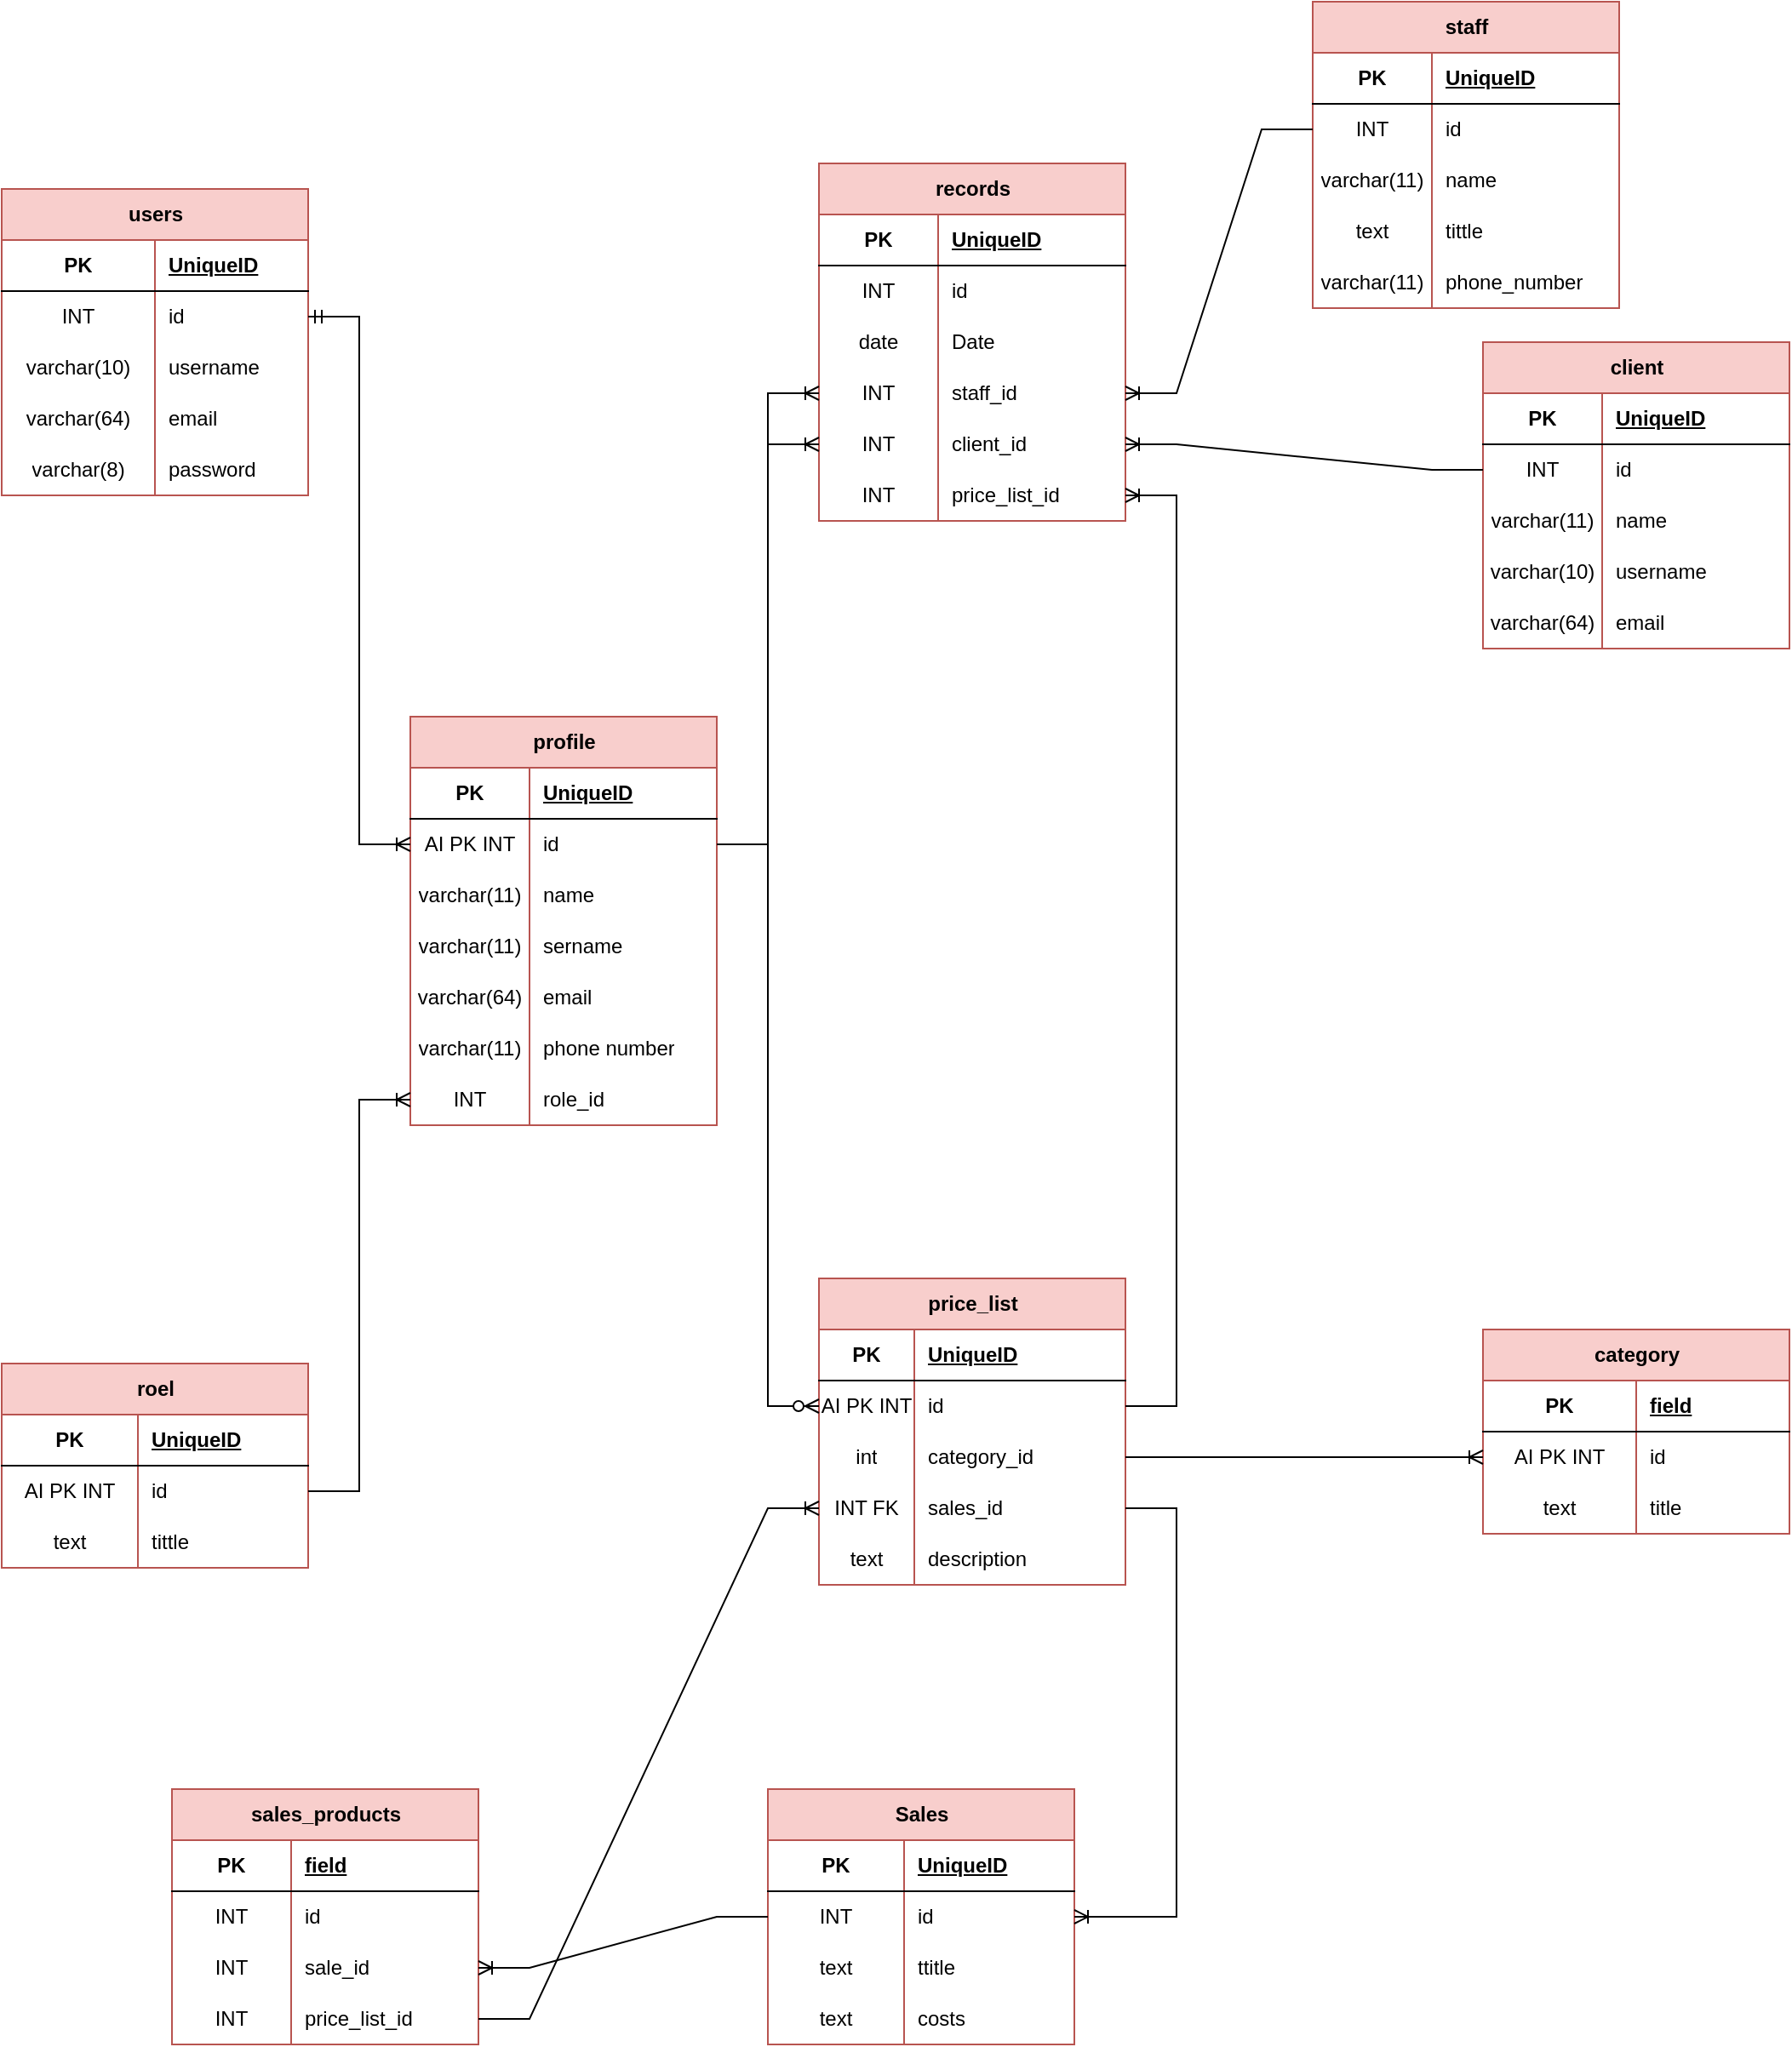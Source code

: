 <mxfile version="22.1.5" type="github">
  <diagram name="Страница — 1" id="d9utsHU4P-2P2hdng7CP">
    <mxGraphModel dx="9940" dy="8020" grid="1" gridSize="10" guides="1" tooltips="1" connect="1" arrows="1" fold="1" page="1" pageScale="1" pageWidth="1200" pageHeight="1920" math="0" shadow="0">
      <root>
        <mxCell id="0" />
        <mxCell id="1" parent="0" />
        <mxCell id="CC4RO0zHBTuzr0ap2_Es-47" value="profile" style="shape=table;startSize=30;container=1;collapsible=1;childLayout=tableLayout;fixedRows=1;rowLines=0;fontStyle=1;align=center;resizeLast=1;html=1;fillColor=#f8cecc;strokeColor=#b85450;" parent="1" vertex="1">
          <mxGeometry x="1520" y="-770" width="180" height="240" as="geometry" />
        </mxCell>
        <mxCell id="CC4RO0zHBTuzr0ap2_Es-48" value="" style="shape=tableRow;horizontal=0;startSize=0;swimlaneHead=0;swimlaneBody=0;fillColor=none;collapsible=0;dropTarget=0;points=[[0,0.5],[1,0.5]];portConstraint=eastwest;top=0;left=0;right=0;bottom=1;" parent="CC4RO0zHBTuzr0ap2_Es-47" vertex="1">
          <mxGeometry y="30" width="180" height="30" as="geometry" />
        </mxCell>
        <mxCell id="CC4RO0zHBTuzr0ap2_Es-49" value="PK" style="shape=partialRectangle;connectable=0;fillColor=none;top=0;left=0;bottom=0;right=0;fontStyle=1;overflow=hidden;whiteSpace=wrap;html=1;" parent="CC4RO0zHBTuzr0ap2_Es-48" vertex="1">
          <mxGeometry width="70" height="30" as="geometry">
            <mxRectangle width="70" height="30" as="alternateBounds" />
          </mxGeometry>
        </mxCell>
        <mxCell id="CC4RO0zHBTuzr0ap2_Es-50" value="UniqueID" style="shape=partialRectangle;connectable=0;fillColor=none;top=0;left=0;bottom=0;right=0;align=left;spacingLeft=6;fontStyle=5;overflow=hidden;whiteSpace=wrap;html=1;" parent="CC4RO0zHBTuzr0ap2_Es-48" vertex="1">
          <mxGeometry x="70" width="110" height="30" as="geometry">
            <mxRectangle width="110" height="30" as="alternateBounds" />
          </mxGeometry>
        </mxCell>
        <mxCell id="CC4RO0zHBTuzr0ap2_Es-51" value="" style="shape=tableRow;horizontal=0;startSize=0;swimlaneHead=0;swimlaneBody=0;fillColor=none;collapsible=0;dropTarget=0;points=[[0,0.5],[1,0.5]];portConstraint=eastwest;top=0;left=0;right=0;bottom=0;" parent="CC4RO0zHBTuzr0ap2_Es-47" vertex="1">
          <mxGeometry y="60" width="180" height="30" as="geometry" />
        </mxCell>
        <mxCell id="CC4RO0zHBTuzr0ap2_Es-52" value="AI PK INT" style="shape=partialRectangle;connectable=0;fillColor=none;top=0;left=0;bottom=0;right=0;editable=1;overflow=hidden;whiteSpace=wrap;html=1;" parent="CC4RO0zHBTuzr0ap2_Es-51" vertex="1">
          <mxGeometry width="70" height="30" as="geometry">
            <mxRectangle width="70" height="30" as="alternateBounds" />
          </mxGeometry>
        </mxCell>
        <mxCell id="CC4RO0zHBTuzr0ap2_Es-53" value="id" style="shape=partialRectangle;connectable=0;fillColor=none;top=0;left=0;bottom=0;right=0;align=left;spacingLeft=6;overflow=hidden;whiteSpace=wrap;html=1;" parent="CC4RO0zHBTuzr0ap2_Es-51" vertex="1">
          <mxGeometry x="70" width="110" height="30" as="geometry">
            <mxRectangle width="110" height="30" as="alternateBounds" />
          </mxGeometry>
        </mxCell>
        <mxCell id="CC4RO0zHBTuzr0ap2_Es-54" value="" style="shape=tableRow;horizontal=0;startSize=0;swimlaneHead=0;swimlaneBody=0;fillColor=none;collapsible=0;dropTarget=0;points=[[0,0.5],[1,0.5]];portConstraint=eastwest;top=0;left=0;right=0;bottom=0;" parent="CC4RO0zHBTuzr0ap2_Es-47" vertex="1">
          <mxGeometry y="90" width="180" height="30" as="geometry" />
        </mxCell>
        <mxCell id="CC4RO0zHBTuzr0ap2_Es-55" value="varchar(11)" style="shape=partialRectangle;connectable=0;fillColor=none;top=0;left=0;bottom=0;right=0;editable=1;overflow=hidden;whiteSpace=wrap;html=1;" parent="CC4RO0zHBTuzr0ap2_Es-54" vertex="1">
          <mxGeometry width="70" height="30" as="geometry">
            <mxRectangle width="70" height="30" as="alternateBounds" />
          </mxGeometry>
        </mxCell>
        <mxCell id="CC4RO0zHBTuzr0ap2_Es-56" value="name" style="shape=partialRectangle;connectable=0;fillColor=none;top=0;left=0;bottom=0;right=0;align=left;spacingLeft=6;overflow=hidden;whiteSpace=wrap;html=1;" parent="CC4RO0zHBTuzr0ap2_Es-54" vertex="1">
          <mxGeometry x="70" width="110" height="30" as="geometry">
            <mxRectangle width="110" height="30" as="alternateBounds" />
          </mxGeometry>
        </mxCell>
        <mxCell id="CC4RO0zHBTuzr0ap2_Es-57" value="" style="shape=tableRow;horizontal=0;startSize=0;swimlaneHead=0;swimlaneBody=0;fillColor=none;collapsible=0;dropTarget=0;points=[[0,0.5],[1,0.5]];portConstraint=eastwest;top=0;left=0;right=0;bottom=0;" parent="CC4RO0zHBTuzr0ap2_Es-47" vertex="1">
          <mxGeometry y="120" width="180" height="30" as="geometry" />
        </mxCell>
        <mxCell id="CC4RO0zHBTuzr0ap2_Es-58" value="varchar(11)" style="shape=partialRectangle;connectable=0;fillColor=none;top=0;left=0;bottom=0;right=0;editable=1;overflow=hidden;whiteSpace=wrap;html=1;" parent="CC4RO0zHBTuzr0ap2_Es-57" vertex="1">
          <mxGeometry width="70" height="30" as="geometry">
            <mxRectangle width="70" height="30" as="alternateBounds" />
          </mxGeometry>
        </mxCell>
        <mxCell id="CC4RO0zHBTuzr0ap2_Es-59" value="sername" style="shape=partialRectangle;connectable=0;fillColor=none;top=0;left=0;bottom=0;right=0;align=left;spacingLeft=6;overflow=hidden;whiteSpace=wrap;html=1;" parent="CC4RO0zHBTuzr0ap2_Es-57" vertex="1">
          <mxGeometry x="70" width="110" height="30" as="geometry">
            <mxRectangle width="110" height="30" as="alternateBounds" />
          </mxGeometry>
        </mxCell>
        <mxCell id="CC4RO0zHBTuzr0ap2_Es-60" style="shape=tableRow;horizontal=0;startSize=0;swimlaneHead=0;swimlaneBody=0;fillColor=none;collapsible=0;dropTarget=0;points=[[0,0.5],[1,0.5]];portConstraint=eastwest;top=0;left=0;right=0;bottom=0;" parent="CC4RO0zHBTuzr0ap2_Es-47" vertex="1">
          <mxGeometry y="150" width="180" height="30" as="geometry" />
        </mxCell>
        <mxCell id="CC4RO0zHBTuzr0ap2_Es-61" value="varchar(64)" style="shape=partialRectangle;connectable=0;fillColor=none;top=0;left=0;bottom=0;right=0;editable=1;overflow=hidden;whiteSpace=wrap;html=1;" parent="CC4RO0zHBTuzr0ap2_Es-60" vertex="1">
          <mxGeometry width="70" height="30" as="geometry">
            <mxRectangle width="70" height="30" as="alternateBounds" />
          </mxGeometry>
        </mxCell>
        <mxCell id="CC4RO0zHBTuzr0ap2_Es-62" value="email" style="shape=partialRectangle;connectable=0;fillColor=none;top=0;left=0;bottom=0;right=0;align=left;spacingLeft=6;overflow=hidden;whiteSpace=wrap;html=1;" parent="CC4RO0zHBTuzr0ap2_Es-60" vertex="1">
          <mxGeometry x="70" width="110" height="30" as="geometry">
            <mxRectangle width="110" height="30" as="alternateBounds" />
          </mxGeometry>
        </mxCell>
        <mxCell id="CC4RO0zHBTuzr0ap2_Es-63" style="shape=tableRow;horizontal=0;startSize=0;swimlaneHead=0;swimlaneBody=0;fillColor=none;collapsible=0;dropTarget=0;points=[[0,0.5],[1,0.5]];portConstraint=eastwest;top=0;left=0;right=0;bottom=0;" parent="CC4RO0zHBTuzr0ap2_Es-47" vertex="1">
          <mxGeometry y="180" width="180" height="30" as="geometry" />
        </mxCell>
        <mxCell id="CC4RO0zHBTuzr0ap2_Es-64" value="varchar(11)" style="shape=partialRectangle;connectable=0;fillColor=none;top=0;left=0;bottom=0;right=0;editable=1;overflow=hidden;whiteSpace=wrap;html=1;" parent="CC4RO0zHBTuzr0ap2_Es-63" vertex="1">
          <mxGeometry width="70" height="30" as="geometry">
            <mxRectangle width="70" height="30" as="alternateBounds" />
          </mxGeometry>
        </mxCell>
        <mxCell id="CC4RO0zHBTuzr0ap2_Es-65" value="phone number" style="shape=partialRectangle;connectable=0;fillColor=none;top=0;left=0;bottom=0;right=0;align=left;spacingLeft=6;overflow=hidden;whiteSpace=wrap;html=1;" parent="CC4RO0zHBTuzr0ap2_Es-63" vertex="1">
          <mxGeometry x="70" width="110" height="30" as="geometry">
            <mxRectangle width="110" height="30" as="alternateBounds" />
          </mxGeometry>
        </mxCell>
        <mxCell id="CC4RO0zHBTuzr0ap2_Es-66" style="shape=tableRow;horizontal=0;startSize=0;swimlaneHead=0;swimlaneBody=0;fillColor=none;collapsible=0;dropTarget=0;points=[[0,0.5],[1,0.5]];portConstraint=eastwest;top=0;left=0;right=0;bottom=0;" parent="CC4RO0zHBTuzr0ap2_Es-47" vertex="1">
          <mxGeometry y="210" width="180" height="30" as="geometry" />
        </mxCell>
        <mxCell id="CC4RO0zHBTuzr0ap2_Es-67" value="INT" style="shape=partialRectangle;connectable=0;fillColor=none;top=0;left=0;bottom=0;right=0;editable=1;overflow=hidden;whiteSpace=wrap;html=1;" parent="CC4RO0zHBTuzr0ap2_Es-66" vertex="1">
          <mxGeometry width="70" height="30" as="geometry">
            <mxRectangle width="70" height="30" as="alternateBounds" />
          </mxGeometry>
        </mxCell>
        <mxCell id="CC4RO0zHBTuzr0ap2_Es-68" value="role_id" style="shape=partialRectangle;connectable=0;fillColor=none;top=0;left=0;bottom=0;right=0;align=left;spacingLeft=6;overflow=hidden;whiteSpace=wrap;html=1;" parent="CC4RO0zHBTuzr0ap2_Es-66" vertex="1">
          <mxGeometry x="70" width="110" height="30" as="geometry">
            <mxRectangle width="110" height="30" as="alternateBounds" />
          </mxGeometry>
        </mxCell>
        <mxCell id="CC4RO0zHBTuzr0ap2_Es-69" value="roel" style="shape=table;startSize=30;container=1;collapsible=1;childLayout=tableLayout;fixedRows=1;rowLines=0;fontStyle=1;align=center;resizeLast=1;html=1;fillColor=#f8cecc;strokeColor=#b85450;" parent="1" vertex="1">
          <mxGeometry x="1280" y="-390" width="180" height="120" as="geometry" />
        </mxCell>
        <mxCell id="CC4RO0zHBTuzr0ap2_Es-70" value="" style="shape=tableRow;horizontal=0;startSize=0;swimlaneHead=0;swimlaneBody=0;fillColor=none;collapsible=0;dropTarget=0;points=[[0,0.5],[1,0.5]];portConstraint=eastwest;top=0;left=0;right=0;bottom=1;" parent="CC4RO0zHBTuzr0ap2_Es-69" vertex="1">
          <mxGeometry y="30" width="180" height="30" as="geometry" />
        </mxCell>
        <mxCell id="CC4RO0zHBTuzr0ap2_Es-71" value="PK" style="shape=partialRectangle;connectable=0;fillColor=none;top=0;left=0;bottom=0;right=0;fontStyle=1;overflow=hidden;whiteSpace=wrap;html=1;" parent="CC4RO0zHBTuzr0ap2_Es-70" vertex="1">
          <mxGeometry width="80" height="30" as="geometry">
            <mxRectangle width="80" height="30" as="alternateBounds" />
          </mxGeometry>
        </mxCell>
        <mxCell id="CC4RO0zHBTuzr0ap2_Es-72" value="UniqueID" style="shape=partialRectangle;connectable=0;fillColor=none;top=0;left=0;bottom=0;right=0;align=left;spacingLeft=6;fontStyle=5;overflow=hidden;whiteSpace=wrap;html=1;" parent="CC4RO0zHBTuzr0ap2_Es-70" vertex="1">
          <mxGeometry x="80" width="100" height="30" as="geometry">
            <mxRectangle width="100" height="30" as="alternateBounds" />
          </mxGeometry>
        </mxCell>
        <mxCell id="CC4RO0zHBTuzr0ap2_Es-73" value="" style="shape=tableRow;horizontal=0;startSize=0;swimlaneHead=0;swimlaneBody=0;fillColor=none;collapsible=0;dropTarget=0;points=[[0,0.5],[1,0.5]];portConstraint=eastwest;top=0;left=0;right=0;bottom=0;" parent="CC4RO0zHBTuzr0ap2_Es-69" vertex="1">
          <mxGeometry y="60" width="180" height="30" as="geometry" />
        </mxCell>
        <mxCell id="CC4RO0zHBTuzr0ap2_Es-74" value="AI PK INT" style="shape=partialRectangle;connectable=0;fillColor=none;top=0;left=0;bottom=0;right=0;editable=1;overflow=hidden;whiteSpace=wrap;html=1;" parent="CC4RO0zHBTuzr0ap2_Es-73" vertex="1">
          <mxGeometry width="80" height="30" as="geometry">
            <mxRectangle width="80" height="30" as="alternateBounds" />
          </mxGeometry>
        </mxCell>
        <mxCell id="CC4RO0zHBTuzr0ap2_Es-75" value="id" style="shape=partialRectangle;connectable=0;fillColor=none;top=0;left=0;bottom=0;right=0;align=left;spacingLeft=6;overflow=hidden;whiteSpace=wrap;html=1;" parent="CC4RO0zHBTuzr0ap2_Es-73" vertex="1">
          <mxGeometry x="80" width="100" height="30" as="geometry">
            <mxRectangle width="100" height="30" as="alternateBounds" />
          </mxGeometry>
        </mxCell>
        <mxCell id="CC4RO0zHBTuzr0ap2_Es-76" value="" style="shape=tableRow;horizontal=0;startSize=0;swimlaneHead=0;swimlaneBody=0;fillColor=none;collapsible=0;dropTarget=0;points=[[0,0.5],[1,0.5]];portConstraint=eastwest;top=0;left=0;right=0;bottom=0;" parent="CC4RO0zHBTuzr0ap2_Es-69" vertex="1">
          <mxGeometry y="90" width="180" height="30" as="geometry" />
        </mxCell>
        <mxCell id="CC4RO0zHBTuzr0ap2_Es-77" value="text" style="shape=partialRectangle;connectable=0;fillColor=none;top=0;left=0;bottom=0;right=0;editable=1;overflow=hidden;whiteSpace=wrap;html=1;" parent="CC4RO0zHBTuzr0ap2_Es-76" vertex="1">
          <mxGeometry width="80" height="30" as="geometry">
            <mxRectangle width="80" height="30" as="alternateBounds" />
          </mxGeometry>
        </mxCell>
        <mxCell id="CC4RO0zHBTuzr0ap2_Es-78" value="tittle" style="shape=partialRectangle;connectable=0;fillColor=none;top=0;left=0;bottom=0;right=0;align=left;spacingLeft=6;overflow=hidden;whiteSpace=wrap;html=1;" parent="CC4RO0zHBTuzr0ap2_Es-76" vertex="1">
          <mxGeometry x="80" width="100" height="30" as="geometry">
            <mxRectangle width="100" height="30" as="alternateBounds" />
          </mxGeometry>
        </mxCell>
        <mxCell id="CC4RO0zHBTuzr0ap2_Es-79" value="" style="edgeStyle=entityRelationEdgeStyle;fontSize=12;html=1;endArrow=ERoneToMany;rounded=0;exitX=1;exitY=0.5;exitDx=0;exitDy=0;entryX=0;entryY=0.5;entryDx=0;entryDy=0;" parent="1" source="CC4RO0zHBTuzr0ap2_Es-73" target="CC4RO0zHBTuzr0ap2_Es-66" edge="1">
          <mxGeometry width="100" height="100" relative="1" as="geometry">
            <mxPoint x="1210" y="-570" as="sourcePoint" />
            <mxPoint x="1310" y="-670" as="targetPoint" />
          </mxGeometry>
        </mxCell>
        <mxCell id="CC4RO0zHBTuzr0ap2_Es-80" value="users" style="shape=table;startSize=30;container=1;collapsible=1;childLayout=tableLayout;fixedRows=1;rowLines=0;fontStyle=1;align=center;resizeLast=1;html=1;fillColor=#f8cecc;strokeColor=#b85450;" parent="1" vertex="1">
          <mxGeometry x="1280" y="-1080" width="180" height="180" as="geometry" />
        </mxCell>
        <mxCell id="CC4RO0zHBTuzr0ap2_Es-81" value="" style="shape=tableRow;horizontal=0;startSize=0;swimlaneHead=0;swimlaneBody=0;fillColor=none;collapsible=0;dropTarget=0;points=[[0,0.5],[1,0.5]];portConstraint=eastwest;top=0;left=0;right=0;bottom=1;" parent="CC4RO0zHBTuzr0ap2_Es-80" vertex="1">
          <mxGeometry y="30" width="180" height="30" as="geometry" />
        </mxCell>
        <mxCell id="CC4RO0zHBTuzr0ap2_Es-82" value="PK" style="shape=partialRectangle;connectable=0;fillColor=none;top=0;left=0;bottom=0;right=0;fontStyle=1;overflow=hidden;whiteSpace=wrap;html=1;" parent="CC4RO0zHBTuzr0ap2_Es-81" vertex="1">
          <mxGeometry width="90" height="30" as="geometry">
            <mxRectangle width="90" height="30" as="alternateBounds" />
          </mxGeometry>
        </mxCell>
        <mxCell id="CC4RO0zHBTuzr0ap2_Es-83" value="UniqueID" style="shape=partialRectangle;connectable=0;fillColor=none;top=0;left=0;bottom=0;right=0;align=left;spacingLeft=6;fontStyle=5;overflow=hidden;whiteSpace=wrap;html=1;" parent="CC4RO0zHBTuzr0ap2_Es-81" vertex="1">
          <mxGeometry x="90" width="90" height="30" as="geometry">
            <mxRectangle width="90" height="30" as="alternateBounds" />
          </mxGeometry>
        </mxCell>
        <mxCell id="CC4RO0zHBTuzr0ap2_Es-84" style="shape=tableRow;horizontal=0;startSize=0;swimlaneHead=0;swimlaneBody=0;fillColor=none;collapsible=0;dropTarget=0;points=[[0,0.5],[1,0.5]];portConstraint=eastwest;top=0;left=0;right=0;bottom=0;" parent="CC4RO0zHBTuzr0ap2_Es-80" vertex="1">
          <mxGeometry y="60" width="180" height="30" as="geometry" />
        </mxCell>
        <mxCell id="CC4RO0zHBTuzr0ap2_Es-85" value="INT" style="shape=partialRectangle;connectable=0;fillColor=none;top=0;left=0;bottom=0;right=0;editable=1;overflow=hidden;whiteSpace=wrap;html=1;" parent="CC4RO0zHBTuzr0ap2_Es-84" vertex="1">
          <mxGeometry width="90" height="30" as="geometry">
            <mxRectangle width="90" height="30" as="alternateBounds" />
          </mxGeometry>
        </mxCell>
        <mxCell id="CC4RO0zHBTuzr0ap2_Es-86" value="id" style="shape=partialRectangle;connectable=0;fillColor=none;top=0;left=0;bottom=0;right=0;align=left;spacingLeft=6;overflow=hidden;whiteSpace=wrap;html=1;" parent="CC4RO0zHBTuzr0ap2_Es-84" vertex="1">
          <mxGeometry x="90" width="90" height="30" as="geometry">
            <mxRectangle width="90" height="30" as="alternateBounds" />
          </mxGeometry>
        </mxCell>
        <mxCell id="CC4RO0zHBTuzr0ap2_Es-87" value="" style="shape=tableRow;horizontal=0;startSize=0;swimlaneHead=0;swimlaneBody=0;fillColor=none;collapsible=0;dropTarget=0;points=[[0,0.5],[1,0.5]];portConstraint=eastwest;top=0;left=0;right=0;bottom=0;" parent="CC4RO0zHBTuzr0ap2_Es-80" vertex="1">
          <mxGeometry y="90" width="180" height="30" as="geometry" />
        </mxCell>
        <mxCell id="CC4RO0zHBTuzr0ap2_Es-88" value="varchar(10)" style="shape=partialRectangle;connectable=0;fillColor=none;top=0;left=0;bottom=0;right=0;editable=1;overflow=hidden;whiteSpace=wrap;html=1;" parent="CC4RO0zHBTuzr0ap2_Es-87" vertex="1">
          <mxGeometry width="90" height="30" as="geometry">
            <mxRectangle width="90" height="30" as="alternateBounds" />
          </mxGeometry>
        </mxCell>
        <mxCell id="CC4RO0zHBTuzr0ap2_Es-89" value="username" style="shape=partialRectangle;connectable=0;fillColor=none;top=0;left=0;bottom=0;right=0;align=left;spacingLeft=6;overflow=hidden;whiteSpace=wrap;html=1;" parent="CC4RO0zHBTuzr0ap2_Es-87" vertex="1">
          <mxGeometry x="90" width="90" height="30" as="geometry">
            <mxRectangle width="90" height="30" as="alternateBounds" />
          </mxGeometry>
        </mxCell>
        <mxCell id="CC4RO0zHBTuzr0ap2_Es-90" value="" style="shape=tableRow;horizontal=0;startSize=0;swimlaneHead=0;swimlaneBody=0;fillColor=none;collapsible=0;dropTarget=0;points=[[0,0.5],[1,0.5]];portConstraint=eastwest;top=0;left=0;right=0;bottom=0;" parent="CC4RO0zHBTuzr0ap2_Es-80" vertex="1">
          <mxGeometry y="120" width="180" height="30" as="geometry" />
        </mxCell>
        <mxCell id="CC4RO0zHBTuzr0ap2_Es-91" value="varchar(64)" style="shape=partialRectangle;connectable=0;fillColor=none;top=0;left=0;bottom=0;right=0;editable=1;overflow=hidden;whiteSpace=wrap;html=1;" parent="CC4RO0zHBTuzr0ap2_Es-90" vertex="1">
          <mxGeometry width="90" height="30" as="geometry">
            <mxRectangle width="90" height="30" as="alternateBounds" />
          </mxGeometry>
        </mxCell>
        <mxCell id="CC4RO0zHBTuzr0ap2_Es-92" value="email" style="shape=partialRectangle;connectable=0;fillColor=none;top=0;left=0;bottom=0;right=0;align=left;spacingLeft=6;overflow=hidden;whiteSpace=wrap;html=1;" parent="CC4RO0zHBTuzr0ap2_Es-90" vertex="1">
          <mxGeometry x="90" width="90" height="30" as="geometry">
            <mxRectangle width="90" height="30" as="alternateBounds" />
          </mxGeometry>
        </mxCell>
        <mxCell id="CC4RO0zHBTuzr0ap2_Es-93" value="" style="shape=tableRow;horizontal=0;startSize=0;swimlaneHead=0;swimlaneBody=0;fillColor=none;collapsible=0;dropTarget=0;points=[[0,0.5],[1,0.5]];portConstraint=eastwest;top=0;left=0;right=0;bottom=0;" parent="CC4RO0zHBTuzr0ap2_Es-80" vertex="1">
          <mxGeometry y="150" width="180" height="30" as="geometry" />
        </mxCell>
        <mxCell id="CC4RO0zHBTuzr0ap2_Es-94" value="varchar(8)" style="shape=partialRectangle;connectable=0;fillColor=none;top=0;left=0;bottom=0;right=0;editable=1;overflow=hidden;whiteSpace=wrap;html=1;" parent="CC4RO0zHBTuzr0ap2_Es-93" vertex="1">
          <mxGeometry width="90" height="30" as="geometry">
            <mxRectangle width="90" height="30" as="alternateBounds" />
          </mxGeometry>
        </mxCell>
        <mxCell id="CC4RO0zHBTuzr0ap2_Es-95" value="password" style="shape=partialRectangle;connectable=0;fillColor=none;top=0;left=0;bottom=0;right=0;align=left;spacingLeft=6;overflow=hidden;whiteSpace=wrap;html=1;" parent="CC4RO0zHBTuzr0ap2_Es-93" vertex="1">
          <mxGeometry x="90" width="90" height="30" as="geometry">
            <mxRectangle width="90" height="30" as="alternateBounds" />
          </mxGeometry>
        </mxCell>
        <mxCell id="CC4RO0zHBTuzr0ap2_Es-96" value="" style="edgeStyle=entityRelationEdgeStyle;fontSize=12;html=1;endArrow=ERoneToMany;startArrow=ERmandOne;rounded=0;entryX=0;entryY=0.5;entryDx=0;entryDy=0;exitX=1;exitY=0.5;exitDx=0;exitDy=0;" parent="1" source="CC4RO0zHBTuzr0ap2_Es-84" target="CC4RO0zHBTuzr0ap2_Es-51" edge="1">
          <mxGeometry width="100" height="100" relative="1" as="geometry">
            <mxPoint x="1210" y="-570" as="sourcePoint" />
            <mxPoint x="1310" y="-670" as="targetPoint" />
          </mxGeometry>
        </mxCell>
        <mxCell id="CC4RO0zHBTuzr0ap2_Es-97" value="price_list" style="shape=table;startSize=30;container=1;collapsible=1;childLayout=tableLayout;fixedRows=1;rowLines=0;fontStyle=1;align=center;resizeLast=1;html=1;fillColor=#f8cecc;strokeColor=#b85450;" parent="1" vertex="1">
          <mxGeometry x="1760" y="-440" width="180" height="180" as="geometry" />
        </mxCell>
        <mxCell id="CC4RO0zHBTuzr0ap2_Es-98" value="" style="shape=tableRow;horizontal=0;startSize=0;swimlaneHead=0;swimlaneBody=0;fillColor=none;collapsible=0;dropTarget=0;points=[[0,0.5],[1,0.5]];portConstraint=eastwest;top=0;left=0;right=0;bottom=1;" parent="CC4RO0zHBTuzr0ap2_Es-97" vertex="1">
          <mxGeometry y="30" width="180" height="30" as="geometry" />
        </mxCell>
        <mxCell id="CC4RO0zHBTuzr0ap2_Es-99" value="PK" style="shape=partialRectangle;connectable=0;fillColor=none;top=0;left=0;bottom=0;right=0;fontStyle=1;overflow=hidden;whiteSpace=wrap;html=1;" parent="CC4RO0zHBTuzr0ap2_Es-98" vertex="1">
          <mxGeometry width="56" height="30" as="geometry">
            <mxRectangle width="56" height="30" as="alternateBounds" />
          </mxGeometry>
        </mxCell>
        <mxCell id="CC4RO0zHBTuzr0ap2_Es-100" value="UniqueID" style="shape=partialRectangle;connectable=0;fillColor=none;top=0;left=0;bottom=0;right=0;align=left;spacingLeft=6;fontStyle=5;overflow=hidden;whiteSpace=wrap;html=1;" parent="CC4RO0zHBTuzr0ap2_Es-98" vertex="1">
          <mxGeometry x="56" width="124" height="30" as="geometry">
            <mxRectangle width="124" height="30" as="alternateBounds" />
          </mxGeometry>
        </mxCell>
        <mxCell id="CC4RO0zHBTuzr0ap2_Es-101" style="shape=tableRow;horizontal=0;startSize=0;swimlaneHead=0;swimlaneBody=0;fillColor=none;collapsible=0;dropTarget=0;points=[[0,0.5],[1,0.5]];portConstraint=eastwest;top=0;left=0;right=0;bottom=0;" parent="CC4RO0zHBTuzr0ap2_Es-97" vertex="1">
          <mxGeometry y="60" width="180" height="30" as="geometry" />
        </mxCell>
        <mxCell id="CC4RO0zHBTuzr0ap2_Es-102" value="AI PK INT" style="shape=partialRectangle;connectable=0;fillColor=none;top=0;left=0;bottom=0;right=0;editable=1;overflow=hidden;whiteSpace=wrap;html=1;" parent="CC4RO0zHBTuzr0ap2_Es-101" vertex="1">
          <mxGeometry width="56" height="30" as="geometry">
            <mxRectangle width="56" height="30" as="alternateBounds" />
          </mxGeometry>
        </mxCell>
        <mxCell id="CC4RO0zHBTuzr0ap2_Es-103" value="id" style="shape=partialRectangle;connectable=0;fillColor=none;top=0;left=0;bottom=0;right=0;align=left;spacingLeft=6;overflow=hidden;whiteSpace=wrap;html=1;" parent="CC4RO0zHBTuzr0ap2_Es-101" vertex="1">
          <mxGeometry x="56" width="124" height="30" as="geometry">
            <mxRectangle width="124" height="30" as="alternateBounds" />
          </mxGeometry>
        </mxCell>
        <mxCell id="CC4RO0zHBTuzr0ap2_Es-104" value="" style="shape=tableRow;horizontal=0;startSize=0;swimlaneHead=0;swimlaneBody=0;fillColor=none;collapsible=0;dropTarget=0;points=[[0,0.5],[1,0.5]];portConstraint=eastwest;top=0;left=0;right=0;bottom=0;" parent="CC4RO0zHBTuzr0ap2_Es-97" vertex="1">
          <mxGeometry y="90" width="180" height="30" as="geometry" />
        </mxCell>
        <mxCell id="CC4RO0zHBTuzr0ap2_Es-105" value="int" style="shape=partialRectangle;connectable=0;fillColor=none;top=0;left=0;bottom=0;right=0;editable=1;overflow=hidden;whiteSpace=wrap;html=1;" parent="CC4RO0zHBTuzr0ap2_Es-104" vertex="1">
          <mxGeometry width="56" height="30" as="geometry">
            <mxRectangle width="56" height="30" as="alternateBounds" />
          </mxGeometry>
        </mxCell>
        <mxCell id="CC4RO0zHBTuzr0ap2_Es-106" value="category_id" style="shape=partialRectangle;connectable=0;fillColor=none;top=0;left=0;bottom=0;right=0;align=left;spacingLeft=6;overflow=hidden;whiteSpace=wrap;html=1;" parent="CC4RO0zHBTuzr0ap2_Es-104" vertex="1">
          <mxGeometry x="56" width="124" height="30" as="geometry">
            <mxRectangle width="124" height="30" as="alternateBounds" />
          </mxGeometry>
        </mxCell>
        <mxCell id="CC4RO0zHBTuzr0ap2_Es-107" value="" style="shape=tableRow;horizontal=0;startSize=0;swimlaneHead=0;swimlaneBody=0;fillColor=none;collapsible=0;dropTarget=0;points=[[0,0.5],[1,0.5]];portConstraint=eastwest;top=0;left=0;right=0;bottom=0;" parent="CC4RO0zHBTuzr0ap2_Es-97" vertex="1">
          <mxGeometry y="120" width="180" height="30" as="geometry" />
        </mxCell>
        <mxCell id="CC4RO0zHBTuzr0ap2_Es-108" value="INT FK" style="shape=partialRectangle;connectable=0;fillColor=none;top=0;left=0;bottom=0;right=0;editable=1;overflow=hidden;whiteSpace=wrap;html=1;" parent="CC4RO0zHBTuzr0ap2_Es-107" vertex="1">
          <mxGeometry width="56" height="30" as="geometry">
            <mxRectangle width="56" height="30" as="alternateBounds" />
          </mxGeometry>
        </mxCell>
        <mxCell id="CC4RO0zHBTuzr0ap2_Es-109" value="sales_id" style="shape=partialRectangle;connectable=0;fillColor=none;top=0;left=0;bottom=0;right=0;align=left;spacingLeft=6;overflow=hidden;whiteSpace=wrap;html=1;" parent="CC4RO0zHBTuzr0ap2_Es-107" vertex="1">
          <mxGeometry x="56" width="124" height="30" as="geometry">
            <mxRectangle width="124" height="30" as="alternateBounds" />
          </mxGeometry>
        </mxCell>
        <mxCell id="CC4RO0zHBTuzr0ap2_Es-110" style="shape=tableRow;horizontal=0;startSize=0;swimlaneHead=0;swimlaneBody=0;fillColor=none;collapsible=0;dropTarget=0;points=[[0,0.5],[1,0.5]];portConstraint=eastwest;top=0;left=0;right=0;bottom=0;" parent="CC4RO0zHBTuzr0ap2_Es-97" vertex="1">
          <mxGeometry y="150" width="180" height="30" as="geometry" />
        </mxCell>
        <mxCell id="CC4RO0zHBTuzr0ap2_Es-111" value="text" style="shape=partialRectangle;connectable=0;fillColor=none;top=0;left=0;bottom=0;right=0;editable=1;overflow=hidden;whiteSpace=wrap;html=1;" parent="CC4RO0zHBTuzr0ap2_Es-110" vertex="1">
          <mxGeometry width="56" height="30" as="geometry">
            <mxRectangle width="56" height="30" as="alternateBounds" />
          </mxGeometry>
        </mxCell>
        <mxCell id="CC4RO0zHBTuzr0ap2_Es-112" value="description" style="shape=partialRectangle;connectable=0;fillColor=none;top=0;left=0;bottom=0;right=0;align=left;spacingLeft=6;overflow=hidden;whiteSpace=wrap;html=1;" parent="CC4RO0zHBTuzr0ap2_Es-110" vertex="1">
          <mxGeometry x="56" width="124" height="30" as="geometry">
            <mxRectangle width="124" height="30" as="alternateBounds" />
          </mxGeometry>
        </mxCell>
        <mxCell id="CC4RO0zHBTuzr0ap2_Es-113" value="" style="edgeStyle=entityRelationEdgeStyle;fontSize=12;html=1;endArrow=ERzeroToMany;endFill=1;rounded=0;exitX=1;exitY=0.5;exitDx=0;exitDy=0;entryX=0;entryY=0.5;entryDx=0;entryDy=0;" parent="1" source="CC4RO0zHBTuzr0ap2_Es-51" target="CC4RO0zHBTuzr0ap2_Es-101" edge="1">
          <mxGeometry width="100" height="100" relative="1" as="geometry">
            <mxPoint x="860" y="-735" as="sourcePoint" />
            <mxPoint x="900" y="-450" as="targetPoint" />
            <Array as="points">
              <mxPoint x="950" y="-610" />
            </Array>
          </mxGeometry>
        </mxCell>
        <mxCell id="CC4RO0zHBTuzr0ap2_Es-115" value="category" style="shape=table;startSize=30;container=1;collapsible=1;childLayout=tableLayout;fixedRows=1;rowLines=0;fontStyle=1;align=center;resizeLast=1;html=1;fillColor=#f8cecc;strokeColor=#b85450;" parent="1" vertex="1">
          <mxGeometry x="2150" y="-410" width="180" height="120" as="geometry" />
        </mxCell>
        <mxCell id="CC4RO0zHBTuzr0ap2_Es-116" value="" style="shape=tableRow;horizontal=0;startSize=0;swimlaneHead=0;swimlaneBody=0;fillColor=none;collapsible=0;dropTarget=0;points=[[0,0.5],[1,0.5]];portConstraint=eastwest;top=0;left=0;right=0;bottom=1;" parent="CC4RO0zHBTuzr0ap2_Es-115" vertex="1">
          <mxGeometry y="30" width="180" height="30" as="geometry" />
        </mxCell>
        <mxCell id="CC4RO0zHBTuzr0ap2_Es-117" value="PK" style="shape=partialRectangle;connectable=0;fillColor=none;top=0;left=0;bottom=0;right=0;fontStyle=1;overflow=hidden;whiteSpace=wrap;html=1;" parent="CC4RO0zHBTuzr0ap2_Es-116" vertex="1">
          <mxGeometry width="90" height="30" as="geometry">
            <mxRectangle width="90" height="30" as="alternateBounds" />
          </mxGeometry>
        </mxCell>
        <mxCell id="CC4RO0zHBTuzr0ap2_Es-118" value="field" style="shape=partialRectangle;connectable=0;fillColor=none;top=0;left=0;bottom=0;right=0;align=left;spacingLeft=6;fontStyle=5;overflow=hidden;whiteSpace=wrap;html=1;" parent="CC4RO0zHBTuzr0ap2_Es-116" vertex="1">
          <mxGeometry x="90" width="90" height="30" as="geometry">
            <mxRectangle width="90" height="30" as="alternateBounds" />
          </mxGeometry>
        </mxCell>
        <mxCell id="CC4RO0zHBTuzr0ap2_Es-119" style="shape=tableRow;horizontal=0;startSize=0;swimlaneHead=0;swimlaneBody=0;fillColor=none;collapsible=0;dropTarget=0;points=[[0,0.5],[1,0.5]];portConstraint=eastwest;top=0;left=0;right=0;bottom=0;" parent="CC4RO0zHBTuzr0ap2_Es-115" vertex="1">
          <mxGeometry y="60" width="180" height="30" as="geometry" />
        </mxCell>
        <mxCell id="CC4RO0zHBTuzr0ap2_Es-120" value="AI PK INT" style="shape=partialRectangle;connectable=0;fillColor=none;top=0;left=0;bottom=0;right=0;editable=1;overflow=hidden;whiteSpace=wrap;html=1;" parent="CC4RO0zHBTuzr0ap2_Es-119" vertex="1">
          <mxGeometry width="90" height="30" as="geometry">
            <mxRectangle width="90" height="30" as="alternateBounds" />
          </mxGeometry>
        </mxCell>
        <mxCell id="CC4RO0zHBTuzr0ap2_Es-121" value="id" style="shape=partialRectangle;connectable=0;fillColor=none;top=0;left=0;bottom=0;right=0;align=left;spacingLeft=6;overflow=hidden;whiteSpace=wrap;html=1;" parent="CC4RO0zHBTuzr0ap2_Es-119" vertex="1">
          <mxGeometry x="90" width="90" height="30" as="geometry">
            <mxRectangle width="90" height="30" as="alternateBounds" />
          </mxGeometry>
        </mxCell>
        <mxCell id="CC4RO0zHBTuzr0ap2_Es-122" value="" style="shape=tableRow;horizontal=0;startSize=0;swimlaneHead=0;swimlaneBody=0;fillColor=none;collapsible=0;dropTarget=0;points=[[0,0.5],[1,0.5]];portConstraint=eastwest;top=0;left=0;right=0;bottom=0;" parent="CC4RO0zHBTuzr0ap2_Es-115" vertex="1">
          <mxGeometry y="90" width="180" height="30" as="geometry" />
        </mxCell>
        <mxCell id="CC4RO0zHBTuzr0ap2_Es-123" value="text" style="shape=partialRectangle;connectable=0;fillColor=none;top=0;left=0;bottom=0;right=0;editable=1;overflow=hidden;whiteSpace=wrap;html=1;" parent="CC4RO0zHBTuzr0ap2_Es-122" vertex="1">
          <mxGeometry width="90" height="30" as="geometry">
            <mxRectangle width="90" height="30" as="alternateBounds" />
          </mxGeometry>
        </mxCell>
        <mxCell id="CC4RO0zHBTuzr0ap2_Es-124" value="title" style="shape=partialRectangle;connectable=0;fillColor=none;top=0;left=0;bottom=0;right=0;align=left;spacingLeft=6;overflow=hidden;whiteSpace=wrap;html=1;" parent="CC4RO0zHBTuzr0ap2_Es-122" vertex="1">
          <mxGeometry x="90" width="90" height="30" as="geometry">
            <mxRectangle width="90" height="30" as="alternateBounds" />
          </mxGeometry>
        </mxCell>
        <mxCell id="CC4RO0zHBTuzr0ap2_Es-125" value="" style="edgeStyle=entityRelationEdgeStyle;fontSize=12;html=1;endArrow=ERoneToMany;rounded=0;entryX=0;entryY=0.5;entryDx=0;entryDy=0;" parent="1" source="CC4RO0zHBTuzr0ap2_Es-104" target="CC4RO0zHBTuzr0ap2_Es-119" edge="1">
          <mxGeometry width="100" height="100" relative="1" as="geometry">
            <mxPoint x="583" y="-440" as="sourcePoint" />
            <mxPoint x="657" y="-665" as="targetPoint" />
          </mxGeometry>
        </mxCell>
        <mxCell id="CC4RO0zHBTuzr0ap2_Es-126" value="Sales" style="shape=table;startSize=30;container=1;collapsible=1;childLayout=tableLayout;fixedRows=1;rowLines=0;fontStyle=1;align=center;resizeLast=1;html=1;fillColor=#f8cecc;strokeColor=#b85450;" parent="1" vertex="1">
          <mxGeometry x="1730" y="-140" width="180" height="150" as="geometry" />
        </mxCell>
        <mxCell id="CC4RO0zHBTuzr0ap2_Es-127" value="" style="shape=tableRow;horizontal=0;startSize=0;swimlaneHead=0;swimlaneBody=0;fillColor=none;collapsible=0;dropTarget=0;points=[[0,0.5],[1,0.5]];portConstraint=eastwest;top=0;left=0;right=0;bottom=1;" parent="CC4RO0zHBTuzr0ap2_Es-126" vertex="1">
          <mxGeometry y="30" width="180" height="30" as="geometry" />
        </mxCell>
        <mxCell id="CC4RO0zHBTuzr0ap2_Es-128" value="PK" style="shape=partialRectangle;connectable=0;fillColor=none;top=0;left=0;bottom=0;right=0;fontStyle=1;overflow=hidden;whiteSpace=wrap;html=1;" parent="CC4RO0zHBTuzr0ap2_Es-127" vertex="1">
          <mxGeometry width="80" height="30" as="geometry">
            <mxRectangle width="80" height="30" as="alternateBounds" />
          </mxGeometry>
        </mxCell>
        <mxCell id="CC4RO0zHBTuzr0ap2_Es-129" value="UniqueID" style="shape=partialRectangle;connectable=0;fillColor=none;top=0;left=0;bottom=0;right=0;align=left;spacingLeft=6;fontStyle=5;overflow=hidden;whiteSpace=wrap;html=1;" parent="CC4RO0zHBTuzr0ap2_Es-127" vertex="1">
          <mxGeometry x="80" width="100" height="30" as="geometry">
            <mxRectangle width="100" height="30" as="alternateBounds" />
          </mxGeometry>
        </mxCell>
        <mxCell id="CC4RO0zHBTuzr0ap2_Es-130" value="" style="shape=tableRow;horizontal=0;startSize=0;swimlaneHead=0;swimlaneBody=0;fillColor=none;collapsible=0;dropTarget=0;points=[[0,0.5],[1,0.5]];portConstraint=eastwest;top=0;left=0;right=0;bottom=0;" parent="CC4RO0zHBTuzr0ap2_Es-126" vertex="1">
          <mxGeometry y="60" width="180" height="30" as="geometry" />
        </mxCell>
        <mxCell id="CC4RO0zHBTuzr0ap2_Es-131" value="INT" style="shape=partialRectangle;connectable=0;fillColor=none;top=0;left=0;bottom=0;right=0;editable=1;overflow=hidden;whiteSpace=wrap;html=1;" parent="CC4RO0zHBTuzr0ap2_Es-130" vertex="1">
          <mxGeometry width="80" height="30" as="geometry">
            <mxRectangle width="80" height="30" as="alternateBounds" />
          </mxGeometry>
        </mxCell>
        <mxCell id="CC4RO0zHBTuzr0ap2_Es-132" value="id" style="shape=partialRectangle;connectable=0;fillColor=none;top=0;left=0;bottom=0;right=0;align=left;spacingLeft=6;overflow=hidden;whiteSpace=wrap;html=1;" parent="CC4RO0zHBTuzr0ap2_Es-130" vertex="1">
          <mxGeometry x="80" width="100" height="30" as="geometry">
            <mxRectangle width="100" height="30" as="alternateBounds" />
          </mxGeometry>
        </mxCell>
        <mxCell id="CC4RO0zHBTuzr0ap2_Es-133" value="" style="shape=tableRow;horizontal=0;startSize=0;swimlaneHead=0;swimlaneBody=0;fillColor=none;collapsible=0;dropTarget=0;points=[[0,0.5],[1,0.5]];portConstraint=eastwest;top=0;left=0;right=0;bottom=0;" parent="CC4RO0zHBTuzr0ap2_Es-126" vertex="1">
          <mxGeometry y="90" width="180" height="30" as="geometry" />
        </mxCell>
        <mxCell id="CC4RO0zHBTuzr0ap2_Es-134" value="text" style="shape=partialRectangle;connectable=0;fillColor=none;top=0;left=0;bottom=0;right=0;editable=1;overflow=hidden;whiteSpace=wrap;html=1;" parent="CC4RO0zHBTuzr0ap2_Es-133" vertex="1">
          <mxGeometry width="80" height="30" as="geometry">
            <mxRectangle width="80" height="30" as="alternateBounds" />
          </mxGeometry>
        </mxCell>
        <mxCell id="CC4RO0zHBTuzr0ap2_Es-135" value="ttitle" style="shape=partialRectangle;connectable=0;fillColor=none;top=0;left=0;bottom=0;right=0;align=left;spacingLeft=6;overflow=hidden;whiteSpace=wrap;html=1;" parent="CC4RO0zHBTuzr0ap2_Es-133" vertex="1">
          <mxGeometry x="80" width="100" height="30" as="geometry">
            <mxRectangle width="100" height="30" as="alternateBounds" />
          </mxGeometry>
        </mxCell>
        <mxCell id="CC4RO0zHBTuzr0ap2_Es-136" value="" style="shape=tableRow;horizontal=0;startSize=0;swimlaneHead=0;swimlaneBody=0;fillColor=none;collapsible=0;dropTarget=0;points=[[0,0.5],[1,0.5]];portConstraint=eastwest;top=0;left=0;right=0;bottom=0;" parent="CC4RO0zHBTuzr0ap2_Es-126" vertex="1">
          <mxGeometry y="120" width="180" height="30" as="geometry" />
        </mxCell>
        <mxCell id="CC4RO0zHBTuzr0ap2_Es-137" value="text" style="shape=partialRectangle;connectable=0;fillColor=none;top=0;left=0;bottom=0;right=0;editable=1;overflow=hidden;whiteSpace=wrap;html=1;" parent="CC4RO0zHBTuzr0ap2_Es-136" vertex="1">
          <mxGeometry width="80" height="30" as="geometry">
            <mxRectangle width="80" height="30" as="alternateBounds" />
          </mxGeometry>
        </mxCell>
        <mxCell id="CC4RO0zHBTuzr0ap2_Es-138" value="costs" style="shape=partialRectangle;connectable=0;fillColor=none;top=0;left=0;bottom=0;right=0;align=left;spacingLeft=6;overflow=hidden;whiteSpace=wrap;html=1;" parent="CC4RO0zHBTuzr0ap2_Es-136" vertex="1">
          <mxGeometry x="80" width="100" height="30" as="geometry">
            <mxRectangle width="100" height="30" as="alternateBounds" />
          </mxGeometry>
        </mxCell>
        <mxCell id="CC4RO0zHBTuzr0ap2_Es-139" value="" style="edgeStyle=entityRelationEdgeStyle;fontSize=12;html=1;endArrow=ERoneToMany;rounded=0;entryX=1;entryY=0.5;entryDx=0;entryDy=0;" parent="1" source="CC4RO0zHBTuzr0ap2_Es-107" target="CC4RO0zHBTuzr0ap2_Es-130" edge="1">
          <mxGeometry width="100" height="100" relative="1" as="geometry">
            <mxPoint x="580" y="-405" as="sourcePoint" />
            <mxPoint x="235" y="-205" as="targetPoint" />
          </mxGeometry>
        </mxCell>
        <mxCell id="CC4RO0zHBTuzr0ap2_Es-140" value="sales_products" style="shape=table;startSize=30;container=1;collapsible=1;childLayout=tableLayout;fixedRows=1;rowLines=0;fontStyle=1;align=center;resizeLast=1;html=1;fillColor=#f8cecc;strokeColor=#b85450;" parent="1" vertex="1">
          <mxGeometry x="1380" y="-140" width="180" height="150" as="geometry" />
        </mxCell>
        <mxCell id="CC4RO0zHBTuzr0ap2_Es-141" value="" style="shape=tableRow;horizontal=0;startSize=0;swimlaneHead=0;swimlaneBody=0;fillColor=none;collapsible=0;dropTarget=0;points=[[0,0.5],[1,0.5]];portConstraint=eastwest;top=0;left=0;right=0;bottom=1;" parent="CC4RO0zHBTuzr0ap2_Es-140" vertex="1">
          <mxGeometry y="30" width="180" height="30" as="geometry" />
        </mxCell>
        <mxCell id="CC4RO0zHBTuzr0ap2_Es-142" value="PK" style="shape=partialRectangle;connectable=0;fillColor=none;top=0;left=0;bottom=0;right=0;fontStyle=1;overflow=hidden;whiteSpace=wrap;html=1;" parent="CC4RO0zHBTuzr0ap2_Es-141" vertex="1">
          <mxGeometry width="70" height="30" as="geometry">
            <mxRectangle width="70" height="30" as="alternateBounds" />
          </mxGeometry>
        </mxCell>
        <mxCell id="CC4RO0zHBTuzr0ap2_Es-143" value="field" style="shape=partialRectangle;connectable=0;fillColor=none;top=0;left=0;bottom=0;right=0;align=left;spacingLeft=6;fontStyle=5;overflow=hidden;whiteSpace=wrap;html=1;" parent="CC4RO0zHBTuzr0ap2_Es-141" vertex="1">
          <mxGeometry x="70" width="110" height="30" as="geometry">
            <mxRectangle width="110" height="30" as="alternateBounds" />
          </mxGeometry>
        </mxCell>
        <mxCell id="CC4RO0zHBTuzr0ap2_Es-174" style="shape=tableRow;horizontal=0;startSize=0;swimlaneHead=0;swimlaneBody=0;fillColor=none;collapsible=0;dropTarget=0;points=[[0,0.5],[1,0.5]];portConstraint=eastwest;top=0;left=0;right=0;bottom=0;" parent="CC4RO0zHBTuzr0ap2_Es-140" vertex="1">
          <mxGeometry y="60" width="180" height="30" as="geometry" />
        </mxCell>
        <mxCell id="CC4RO0zHBTuzr0ap2_Es-175" value="INT" style="shape=partialRectangle;connectable=0;fillColor=none;top=0;left=0;bottom=0;right=0;editable=1;overflow=hidden;whiteSpace=wrap;html=1;" parent="CC4RO0zHBTuzr0ap2_Es-174" vertex="1">
          <mxGeometry width="70" height="30" as="geometry">
            <mxRectangle width="70" height="30" as="alternateBounds" />
          </mxGeometry>
        </mxCell>
        <mxCell id="CC4RO0zHBTuzr0ap2_Es-176" value="id" style="shape=partialRectangle;connectable=0;fillColor=none;top=0;left=0;bottom=0;right=0;align=left;spacingLeft=6;overflow=hidden;whiteSpace=wrap;html=1;" parent="CC4RO0zHBTuzr0ap2_Es-174" vertex="1">
          <mxGeometry x="70" width="110" height="30" as="geometry">
            <mxRectangle width="110" height="30" as="alternateBounds" />
          </mxGeometry>
        </mxCell>
        <mxCell id="CC4RO0zHBTuzr0ap2_Es-144" style="shape=tableRow;horizontal=0;startSize=0;swimlaneHead=0;swimlaneBody=0;fillColor=none;collapsible=0;dropTarget=0;points=[[0,0.5],[1,0.5]];portConstraint=eastwest;top=0;left=0;right=0;bottom=0;" parent="CC4RO0zHBTuzr0ap2_Es-140" vertex="1">
          <mxGeometry y="90" width="180" height="30" as="geometry" />
        </mxCell>
        <mxCell id="CC4RO0zHBTuzr0ap2_Es-145" value="INT" style="shape=partialRectangle;connectable=0;fillColor=none;top=0;left=0;bottom=0;right=0;editable=1;overflow=hidden;whiteSpace=wrap;html=1;" parent="CC4RO0zHBTuzr0ap2_Es-144" vertex="1">
          <mxGeometry width="70" height="30" as="geometry">
            <mxRectangle width="70" height="30" as="alternateBounds" />
          </mxGeometry>
        </mxCell>
        <mxCell id="CC4RO0zHBTuzr0ap2_Es-146" value="sale_id" style="shape=partialRectangle;connectable=0;fillColor=none;top=0;left=0;bottom=0;right=0;align=left;spacingLeft=6;overflow=hidden;whiteSpace=wrap;html=1;" parent="CC4RO0zHBTuzr0ap2_Es-144" vertex="1">
          <mxGeometry x="70" width="110" height="30" as="geometry">
            <mxRectangle width="110" height="30" as="alternateBounds" />
          </mxGeometry>
        </mxCell>
        <mxCell id="CC4RO0zHBTuzr0ap2_Es-147" value="" style="shape=tableRow;horizontal=0;startSize=0;swimlaneHead=0;swimlaneBody=0;fillColor=none;collapsible=0;dropTarget=0;points=[[0,0.5],[1,0.5]];portConstraint=eastwest;top=0;left=0;right=0;bottom=0;" parent="CC4RO0zHBTuzr0ap2_Es-140" vertex="1">
          <mxGeometry y="120" width="180" height="30" as="geometry" />
        </mxCell>
        <mxCell id="CC4RO0zHBTuzr0ap2_Es-148" value="INT" style="shape=partialRectangle;connectable=0;fillColor=none;top=0;left=0;bottom=0;right=0;editable=1;overflow=hidden;whiteSpace=wrap;html=1;" parent="CC4RO0zHBTuzr0ap2_Es-147" vertex="1">
          <mxGeometry width="70" height="30" as="geometry">
            <mxRectangle width="70" height="30" as="alternateBounds" />
          </mxGeometry>
        </mxCell>
        <mxCell id="CC4RO0zHBTuzr0ap2_Es-149" value="price_list_id" style="shape=partialRectangle;connectable=0;fillColor=none;top=0;left=0;bottom=0;right=0;align=left;spacingLeft=6;overflow=hidden;whiteSpace=wrap;html=1;" parent="CC4RO0zHBTuzr0ap2_Es-147" vertex="1">
          <mxGeometry x="70" width="110" height="30" as="geometry">
            <mxRectangle width="110" height="30" as="alternateBounds" />
          </mxGeometry>
        </mxCell>
        <mxCell id="CC4RO0zHBTuzr0ap2_Es-150" value="" style="edgeStyle=entityRelationEdgeStyle;fontSize=12;html=1;endArrow=ERoneToMany;rounded=0;exitX=0;exitY=0.5;exitDx=0;exitDy=0;" parent="1" source="CC4RO0zHBTuzr0ap2_Es-130" target="CC4RO0zHBTuzr0ap2_Es-144" edge="1">
          <mxGeometry width="100" height="100" relative="1" as="geometry">
            <mxPoint x="235" y="-205" as="sourcePoint" />
            <mxPoint x="470" y="-205" as="targetPoint" />
          </mxGeometry>
        </mxCell>
        <mxCell id="CC4RO0zHBTuzr0ap2_Es-151" value="" style="edgeStyle=entityRelationEdgeStyle;fontSize=12;html=1;endArrow=ERoneToMany;rounded=0;entryX=0;entryY=0.5;entryDx=0;entryDy=0;exitX=1;exitY=0.5;exitDx=0;exitDy=0;" parent="1" source="CC4RO0zHBTuzr0ap2_Es-147" target="CC4RO0zHBTuzr0ap2_Es-107" edge="1">
          <mxGeometry width="100" height="100" relative="1" as="geometry">
            <mxPoint x="650" y="-175" as="sourcePoint" />
            <mxPoint x="400" y="-465" as="targetPoint" />
          </mxGeometry>
        </mxCell>
        <mxCell id="CC4RO0zHBTuzr0ap2_Es-152" value="records" style="shape=table;startSize=30;container=1;collapsible=1;childLayout=tableLayout;fixedRows=1;rowLines=0;fontStyle=1;align=center;resizeLast=1;html=1;fillColor=#f8cecc;strokeColor=#b85450;" parent="1" vertex="1">
          <mxGeometry x="1760" y="-1095" width="180" height="210" as="geometry" />
        </mxCell>
        <mxCell id="CC4RO0zHBTuzr0ap2_Es-153" value="" style="shape=tableRow;horizontal=0;startSize=0;swimlaneHead=0;swimlaneBody=0;fillColor=none;collapsible=0;dropTarget=0;points=[[0,0.5],[1,0.5]];portConstraint=eastwest;top=0;left=0;right=0;bottom=1;" parent="CC4RO0zHBTuzr0ap2_Es-152" vertex="1">
          <mxGeometry y="30" width="180" height="30" as="geometry" />
        </mxCell>
        <mxCell id="CC4RO0zHBTuzr0ap2_Es-154" value="PK" style="shape=partialRectangle;connectable=0;fillColor=none;top=0;left=0;bottom=0;right=0;fontStyle=1;overflow=hidden;whiteSpace=wrap;html=1;" parent="CC4RO0zHBTuzr0ap2_Es-153" vertex="1">
          <mxGeometry width="70" height="30" as="geometry">
            <mxRectangle width="70" height="30" as="alternateBounds" />
          </mxGeometry>
        </mxCell>
        <mxCell id="CC4RO0zHBTuzr0ap2_Es-155" value="UniqueID" style="shape=partialRectangle;connectable=0;fillColor=none;top=0;left=0;bottom=0;right=0;align=left;spacingLeft=6;fontStyle=5;overflow=hidden;whiteSpace=wrap;html=1;" parent="CC4RO0zHBTuzr0ap2_Es-153" vertex="1">
          <mxGeometry x="70" width="110" height="30" as="geometry">
            <mxRectangle width="110" height="30" as="alternateBounds" />
          </mxGeometry>
        </mxCell>
        <mxCell id="CC4RO0zHBTuzr0ap2_Es-156" value="" style="shape=tableRow;horizontal=0;startSize=0;swimlaneHead=0;swimlaneBody=0;fillColor=none;collapsible=0;dropTarget=0;points=[[0,0.5],[1,0.5]];portConstraint=eastwest;top=0;left=0;right=0;bottom=0;" parent="CC4RO0zHBTuzr0ap2_Es-152" vertex="1">
          <mxGeometry y="60" width="180" height="30" as="geometry" />
        </mxCell>
        <mxCell id="CC4RO0zHBTuzr0ap2_Es-157" value="INT" style="shape=partialRectangle;connectable=0;fillColor=none;top=0;left=0;bottom=0;right=0;editable=1;overflow=hidden;whiteSpace=wrap;html=1;" parent="CC4RO0zHBTuzr0ap2_Es-156" vertex="1">
          <mxGeometry width="70" height="30" as="geometry">
            <mxRectangle width="70" height="30" as="alternateBounds" />
          </mxGeometry>
        </mxCell>
        <mxCell id="CC4RO0zHBTuzr0ap2_Es-158" value="id" style="shape=partialRectangle;connectable=0;fillColor=none;top=0;left=0;bottom=0;right=0;align=left;spacingLeft=6;overflow=hidden;whiteSpace=wrap;html=1;" parent="CC4RO0zHBTuzr0ap2_Es-156" vertex="1">
          <mxGeometry x="70" width="110" height="30" as="geometry">
            <mxRectangle width="110" height="30" as="alternateBounds" />
          </mxGeometry>
        </mxCell>
        <mxCell id="CC4RO0zHBTuzr0ap2_Es-159" value="" style="shape=tableRow;horizontal=0;startSize=0;swimlaneHead=0;swimlaneBody=0;fillColor=none;collapsible=0;dropTarget=0;points=[[0,0.5],[1,0.5]];portConstraint=eastwest;top=0;left=0;right=0;bottom=0;" parent="CC4RO0zHBTuzr0ap2_Es-152" vertex="1">
          <mxGeometry y="90" width="180" height="30" as="geometry" />
        </mxCell>
        <mxCell id="CC4RO0zHBTuzr0ap2_Es-160" value="date" style="shape=partialRectangle;connectable=0;fillColor=none;top=0;left=0;bottom=0;right=0;editable=1;overflow=hidden;whiteSpace=wrap;html=1;" parent="CC4RO0zHBTuzr0ap2_Es-159" vertex="1">
          <mxGeometry width="70" height="30" as="geometry">
            <mxRectangle width="70" height="30" as="alternateBounds" />
          </mxGeometry>
        </mxCell>
        <mxCell id="CC4RO0zHBTuzr0ap2_Es-161" value="Date" style="shape=partialRectangle;connectable=0;fillColor=none;top=0;left=0;bottom=0;right=0;align=left;spacingLeft=6;overflow=hidden;whiteSpace=wrap;html=1;" parent="CC4RO0zHBTuzr0ap2_Es-159" vertex="1">
          <mxGeometry x="70" width="110" height="30" as="geometry">
            <mxRectangle width="110" height="30" as="alternateBounds" />
          </mxGeometry>
        </mxCell>
        <mxCell id="CC4RO0zHBTuzr0ap2_Es-162" value="" style="shape=tableRow;horizontal=0;startSize=0;swimlaneHead=0;swimlaneBody=0;fillColor=none;collapsible=0;dropTarget=0;points=[[0,0.5],[1,0.5]];portConstraint=eastwest;top=0;left=0;right=0;bottom=0;" parent="CC4RO0zHBTuzr0ap2_Es-152" vertex="1">
          <mxGeometry y="120" width="180" height="30" as="geometry" />
        </mxCell>
        <mxCell id="CC4RO0zHBTuzr0ap2_Es-163" value="INT" style="shape=partialRectangle;connectable=0;fillColor=none;top=0;left=0;bottom=0;right=0;editable=1;overflow=hidden;whiteSpace=wrap;html=1;" parent="CC4RO0zHBTuzr0ap2_Es-162" vertex="1">
          <mxGeometry width="70" height="30" as="geometry">
            <mxRectangle width="70" height="30" as="alternateBounds" />
          </mxGeometry>
        </mxCell>
        <mxCell id="CC4RO0zHBTuzr0ap2_Es-164" value="staff_id" style="shape=partialRectangle;connectable=0;fillColor=none;top=0;left=0;bottom=0;right=0;align=left;spacingLeft=6;overflow=hidden;whiteSpace=wrap;html=1;" parent="CC4RO0zHBTuzr0ap2_Es-162" vertex="1">
          <mxGeometry x="70" width="110" height="30" as="geometry">
            <mxRectangle width="110" height="30" as="alternateBounds" />
          </mxGeometry>
        </mxCell>
        <mxCell id="CC4RO0zHBTuzr0ap2_Es-165" style="shape=tableRow;horizontal=0;startSize=0;swimlaneHead=0;swimlaneBody=0;fillColor=none;collapsible=0;dropTarget=0;points=[[0,0.5],[1,0.5]];portConstraint=eastwest;top=0;left=0;right=0;bottom=0;" parent="CC4RO0zHBTuzr0ap2_Es-152" vertex="1">
          <mxGeometry y="150" width="180" height="30" as="geometry" />
        </mxCell>
        <mxCell id="CC4RO0zHBTuzr0ap2_Es-166" value="INT" style="shape=partialRectangle;connectable=0;fillColor=none;top=0;left=0;bottom=0;right=0;editable=1;overflow=hidden;whiteSpace=wrap;html=1;" parent="CC4RO0zHBTuzr0ap2_Es-165" vertex="1">
          <mxGeometry width="70" height="30" as="geometry">
            <mxRectangle width="70" height="30" as="alternateBounds" />
          </mxGeometry>
        </mxCell>
        <mxCell id="CC4RO0zHBTuzr0ap2_Es-167" value="client_id" style="shape=partialRectangle;connectable=0;fillColor=none;top=0;left=0;bottom=0;right=0;align=left;spacingLeft=6;overflow=hidden;whiteSpace=wrap;html=1;" parent="CC4RO0zHBTuzr0ap2_Es-165" vertex="1">
          <mxGeometry x="70" width="110" height="30" as="geometry">
            <mxRectangle width="110" height="30" as="alternateBounds" />
          </mxGeometry>
        </mxCell>
        <mxCell id="CC4RO0zHBTuzr0ap2_Es-168" style="shape=tableRow;horizontal=0;startSize=0;swimlaneHead=0;swimlaneBody=0;fillColor=none;collapsible=0;dropTarget=0;points=[[0,0.5],[1,0.5]];portConstraint=eastwest;top=0;left=0;right=0;bottom=0;" parent="CC4RO0zHBTuzr0ap2_Es-152" vertex="1">
          <mxGeometry y="180" width="180" height="30" as="geometry" />
        </mxCell>
        <mxCell id="CC4RO0zHBTuzr0ap2_Es-169" value="INT" style="shape=partialRectangle;connectable=0;fillColor=none;top=0;left=0;bottom=0;right=0;editable=1;overflow=hidden;whiteSpace=wrap;html=1;" parent="CC4RO0zHBTuzr0ap2_Es-168" vertex="1">
          <mxGeometry width="70" height="30" as="geometry">
            <mxRectangle width="70" height="30" as="alternateBounds" />
          </mxGeometry>
        </mxCell>
        <mxCell id="CC4RO0zHBTuzr0ap2_Es-170" value="price_list_id" style="shape=partialRectangle;connectable=0;fillColor=none;top=0;left=0;bottom=0;right=0;align=left;spacingLeft=6;overflow=hidden;whiteSpace=wrap;html=1;" parent="CC4RO0zHBTuzr0ap2_Es-168" vertex="1">
          <mxGeometry x="70" width="110" height="30" as="geometry">
            <mxRectangle width="110" height="30" as="alternateBounds" />
          </mxGeometry>
        </mxCell>
        <mxCell id="CC4RO0zHBTuzr0ap2_Es-171" value="" style="edgeStyle=entityRelationEdgeStyle;fontSize=12;html=1;endArrow=ERoneToMany;rounded=0;entryX=1;entryY=0.5;entryDx=0;entryDy=0;" parent="1" source="CC4RO0zHBTuzr0ap2_Es-101" target="CC4RO0zHBTuzr0ap2_Es-168" edge="1">
          <mxGeometry width="100" height="100" relative="1" as="geometry">
            <mxPoint x="580" y="-465" as="sourcePoint" />
            <mxPoint x="510" y="-930" as="targetPoint" />
          </mxGeometry>
        </mxCell>
        <mxCell id="CC4RO0zHBTuzr0ap2_Es-172" value="" style="edgeStyle=entityRelationEdgeStyle;fontSize=12;html=1;endArrow=ERoneToMany;rounded=0;entryX=0;entryY=0.5;entryDx=0;entryDy=0;exitX=1;exitY=0.5;exitDx=0;exitDy=0;" parent="1" source="CC4RO0zHBTuzr0ap2_Es-51" target="CC4RO0zHBTuzr0ap2_Es-162" edge="1">
          <mxGeometry width="100" height="100" relative="1" as="geometry">
            <mxPoint x="360" y="-735" as="sourcePoint" />
            <mxPoint x="510" y="-990" as="targetPoint" />
          </mxGeometry>
        </mxCell>
        <mxCell id="CC4RO0zHBTuzr0ap2_Es-173" value="" style="edgeStyle=entityRelationEdgeStyle;fontSize=12;html=1;endArrow=ERoneToMany;rounded=0;exitX=1;exitY=0.5;exitDx=0;exitDy=0;" parent="1" source="CC4RO0zHBTuzr0ap2_Es-51" target="CC4RO0zHBTuzr0ap2_Es-165" edge="1">
          <mxGeometry width="100" height="100" relative="1" as="geometry">
            <mxPoint x="360" y="-743" as="sourcePoint" />
            <mxPoint x="510" y="-960" as="targetPoint" />
          </mxGeometry>
        </mxCell>
        <mxCell id="CC4RO0zHBTuzr0ap2_Es-177" value="staff" style="shape=table;startSize=30;container=1;collapsible=1;childLayout=tableLayout;fixedRows=1;rowLines=0;fontStyle=1;align=center;resizeLast=1;html=1;fillColor=#f8cecc;strokeColor=#b85450;" parent="1" vertex="1">
          <mxGeometry x="2050" y="-1190" width="180" height="180" as="geometry" />
        </mxCell>
        <mxCell id="CC4RO0zHBTuzr0ap2_Es-178" value="" style="shape=tableRow;horizontal=0;startSize=0;swimlaneHead=0;swimlaneBody=0;fillColor=none;collapsible=0;dropTarget=0;points=[[0,0.5],[1,0.5]];portConstraint=eastwest;top=0;left=0;right=0;bottom=1;" parent="CC4RO0zHBTuzr0ap2_Es-177" vertex="1">
          <mxGeometry y="30" width="180" height="30" as="geometry" />
        </mxCell>
        <mxCell id="CC4RO0zHBTuzr0ap2_Es-179" value="PK" style="shape=partialRectangle;connectable=0;fillColor=none;top=0;left=0;bottom=0;right=0;fontStyle=1;overflow=hidden;whiteSpace=wrap;html=1;" parent="CC4RO0zHBTuzr0ap2_Es-178" vertex="1">
          <mxGeometry width="70" height="30" as="geometry">
            <mxRectangle width="70" height="30" as="alternateBounds" />
          </mxGeometry>
        </mxCell>
        <mxCell id="CC4RO0zHBTuzr0ap2_Es-180" value="UniqueID" style="shape=partialRectangle;connectable=0;fillColor=none;top=0;left=0;bottom=0;right=0;align=left;spacingLeft=6;fontStyle=5;overflow=hidden;whiteSpace=wrap;html=1;" parent="CC4RO0zHBTuzr0ap2_Es-178" vertex="1">
          <mxGeometry x="70" width="110" height="30" as="geometry">
            <mxRectangle width="110" height="30" as="alternateBounds" />
          </mxGeometry>
        </mxCell>
        <mxCell id="CC4RO0zHBTuzr0ap2_Es-190" style="shape=tableRow;horizontal=0;startSize=0;swimlaneHead=0;swimlaneBody=0;fillColor=none;collapsible=0;dropTarget=0;points=[[0,0.5],[1,0.5]];portConstraint=eastwest;top=0;left=0;right=0;bottom=0;" parent="CC4RO0zHBTuzr0ap2_Es-177" vertex="1">
          <mxGeometry y="60" width="180" height="30" as="geometry" />
        </mxCell>
        <mxCell id="CC4RO0zHBTuzr0ap2_Es-191" value="INT" style="shape=partialRectangle;connectable=0;fillColor=none;top=0;left=0;bottom=0;right=0;editable=1;overflow=hidden;whiteSpace=wrap;html=1;" parent="CC4RO0zHBTuzr0ap2_Es-190" vertex="1">
          <mxGeometry width="70" height="30" as="geometry">
            <mxRectangle width="70" height="30" as="alternateBounds" />
          </mxGeometry>
        </mxCell>
        <mxCell id="CC4RO0zHBTuzr0ap2_Es-192" value="id" style="shape=partialRectangle;connectable=0;fillColor=none;top=0;left=0;bottom=0;right=0;align=left;spacingLeft=6;overflow=hidden;whiteSpace=wrap;html=1;" parent="CC4RO0zHBTuzr0ap2_Es-190" vertex="1">
          <mxGeometry x="70" width="110" height="30" as="geometry">
            <mxRectangle width="110" height="30" as="alternateBounds" />
          </mxGeometry>
        </mxCell>
        <mxCell id="CC4RO0zHBTuzr0ap2_Es-181" value="" style="shape=tableRow;horizontal=0;startSize=0;swimlaneHead=0;swimlaneBody=0;fillColor=none;collapsible=0;dropTarget=0;points=[[0,0.5],[1,0.5]];portConstraint=eastwest;top=0;left=0;right=0;bottom=0;" parent="CC4RO0zHBTuzr0ap2_Es-177" vertex="1">
          <mxGeometry y="90" width="180" height="30" as="geometry" />
        </mxCell>
        <mxCell id="CC4RO0zHBTuzr0ap2_Es-182" value="varchar(11)" style="shape=partialRectangle;connectable=0;fillColor=none;top=0;left=0;bottom=0;right=0;editable=1;overflow=hidden;whiteSpace=wrap;html=1;" parent="CC4RO0zHBTuzr0ap2_Es-181" vertex="1">
          <mxGeometry width="70" height="30" as="geometry">
            <mxRectangle width="70" height="30" as="alternateBounds" />
          </mxGeometry>
        </mxCell>
        <mxCell id="CC4RO0zHBTuzr0ap2_Es-183" value="name" style="shape=partialRectangle;connectable=0;fillColor=none;top=0;left=0;bottom=0;right=0;align=left;spacingLeft=6;overflow=hidden;whiteSpace=wrap;html=1;" parent="CC4RO0zHBTuzr0ap2_Es-181" vertex="1">
          <mxGeometry x="70" width="110" height="30" as="geometry">
            <mxRectangle width="110" height="30" as="alternateBounds" />
          </mxGeometry>
        </mxCell>
        <mxCell id="CC4RO0zHBTuzr0ap2_Es-184" value="" style="shape=tableRow;horizontal=0;startSize=0;swimlaneHead=0;swimlaneBody=0;fillColor=none;collapsible=0;dropTarget=0;points=[[0,0.5],[1,0.5]];portConstraint=eastwest;top=0;left=0;right=0;bottom=0;" parent="CC4RO0zHBTuzr0ap2_Es-177" vertex="1">
          <mxGeometry y="120" width="180" height="30" as="geometry" />
        </mxCell>
        <mxCell id="CC4RO0zHBTuzr0ap2_Es-185" value="text" style="shape=partialRectangle;connectable=0;fillColor=none;top=0;left=0;bottom=0;right=0;editable=1;overflow=hidden;whiteSpace=wrap;html=1;" parent="CC4RO0zHBTuzr0ap2_Es-184" vertex="1">
          <mxGeometry width="70" height="30" as="geometry">
            <mxRectangle width="70" height="30" as="alternateBounds" />
          </mxGeometry>
        </mxCell>
        <mxCell id="CC4RO0zHBTuzr0ap2_Es-186" value="tittle" style="shape=partialRectangle;connectable=0;fillColor=none;top=0;left=0;bottom=0;right=0;align=left;spacingLeft=6;overflow=hidden;whiteSpace=wrap;html=1;" parent="CC4RO0zHBTuzr0ap2_Es-184" vertex="1">
          <mxGeometry x="70" width="110" height="30" as="geometry">
            <mxRectangle width="110" height="30" as="alternateBounds" />
          </mxGeometry>
        </mxCell>
        <mxCell id="CC4RO0zHBTuzr0ap2_Es-187" value="" style="shape=tableRow;horizontal=0;startSize=0;swimlaneHead=0;swimlaneBody=0;fillColor=none;collapsible=0;dropTarget=0;points=[[0,0.5],[1,0.5]];portConstraint=eastwest;top=0;left=0;right=0;bottom=0;" parent="CC4RO0zHBTuzr0ap2_Es-177" vertex="1">
          <mxGeometry y="150" width="180" height="30" as="geometry" />
        </mxCell>
        <mxCell id="CC4RO0zHBTuzr0ap2_Es-188" value="varchar(11)" style="shape=partialRectangle;connectable=0;fillColor=none;top=0;left=0;bottom=0;right=0;editable=1;overflow=hidden;whiteSpace=wrap;html=1;" parent="CC4RO0zHBTuzr0ap2_Es-187" vertex="1">
          <mxGeometry width="70" height="30" as="geometry">
            <mxRectangle width="70" height="30" as="alternateBounds" />
          </mxGeometry>
        </mxCell>
        <mxCell id="CC4RO0zHBTuzr0ap2_Es-189" value="phone_number" style="shape=partialRectangle;connectable=0;fillColor=none;top=0;left=0;bottom=0;right=0;align=left;spacingLeft=6;overflow=hidden;whiteSpace=wrap;html=1;" parent="CC4RO0zHBTuzr0ap2_Es-187" vertex="1">
          <mxGeometry x="70" width="110" height="30" as="geometry">
            <mxRectangle width="110" height="30" as="alternateBounds" />
          </mxGeometry>
        </mxCell>
        <mxCell id="CC4RO0zHBTuzr0ap2_Es-193" value="" style="edgeStyle=entityRelationEdgeStyle;fontSize=12;html=1;endArrow=ERoneToMany;rounded=0;entryX=1;entryY=0.5;entryDx=0;entryDy=0;" parent="1" source="CC4RO0zHBTuzr0ap2_Es-190" target="CC4RO0zHBTuzr0ap2_Es-162" edge="1">
          <mxGeometry width="100" height="100" relative="1" as="geometry">
            <mxPoint x="1950" y="-355" as="sourcePoint" />
            <mxPoint x="1950" y="-890" as="targetPoint" />
          </mxGeometry>
        </mxCell>
        <mxCell id="CC4RO0zHBTuzr0ap2_Es-194" value="client" style="shape=table;startSize=30;container=1;collapsible=1;childLayout=tableLayout;fixedRows=1;rowLines=0;fontStyle=1;align=center;resizeLast=1;html=1;fillColor=#f8cecc;strokeColor=#b85450;" parent="1" vertex="1">
          <mxGeometry x="2150" y="-990" width="180" height="180" as="geometry" />
        </mxCell>
        <mxCell id="CC4RO0zHBTuzr0ap2_Es-195" value="" style="shape=tableRow;horizontal=0;startSize=0;swimlaneHead=0;swimlaneBody=0;fillColor=none;collapsible=0;dropTarget=0;points=[[0,0.5],[1,0.5]];portConstraint=eastwest;top=0;left=0;right=0;bottom=1;" parent="CC4RO0zHBTuzr0ap2_Es-194" vertex="1">
          <mxGeometry y="30" width="180" height="30" as="geometry" />
        </mxCell>
        <mxCell id="CC4RO0zHBTuzr0ap2_Es-196" value="PK" style="shape=partialRectangle;connectable=0;fillColor=none;top=0;left=0;bottom=0;right=0;fontStyle=1;overflow=hidden;whiteSpace=wrap;html=1;" parent="CC4RO0zHBTuzr0ap2_Es-195" vertex="1">
          <mxGeometry width="70" height="30" as="geometry">
            <mxRectangle width="70" height="30" as="alternateBounds" />
          </mxGeometry>
        </mxCell>
        <mxCell id="CC4RO0zHBTuzr0ap2_Es-197" value="UniqueID" style="shape=partialRectangle;connectable=0;fillColor=none;top=0;left=0;bottom=0;right=0;align=left;spacingLeft=6;fontStyle=5;overflow=hidden;whiteSpace=wrap;html=1;" parent="CC4RO0zHBTuzr0ap2_Es-195" vertex="1">
          <mxGeometry x="70" width="110" height="30" as="geometry">
            <mxRectangle width="110" height="30" as="alternateBounds" />
          </mxGeometry>
        </mxCell>
        <mxCell id="CC4RO0zHBTuzr0ap2_Es-198" style="shape=tableRow;horizontal=0;startSize=0;swimlaneHead=0;swimlaneBody=0;fillColor=none;collapsible=0;dropTarget=0;points=[[0,0.5],[1,0.5]];portConstraint=eastwest;top=0;left=0;right=0;bottom=0;" parent="CC4RO0zHBTuzr0ap2_Es-194" vertex="1">
          <mxGeometry y="60" width="180" height="30" as="geometry" />
        </mxCell>
        <mxCell id="CC4RO0zHBTuzr0ap2_Es-199" value="INT" style="shape=partialRectangle;connectable=0;fillColor=none;top=0;left=0;bottom=0;right=0;editable=1;overflow=hidden;whiteSpace=wrap;html=1;" parent="CC4RO0zHBTuzr0ap2_Es-198" vertex="1">
          <mxGeometry width="70" height="30" as="geometry">
            <mxRectangle width="70" height="30" as="alternateBounds" />
          </mxGeometry>
        </mxCell>
        <mxCell id="CC4RO0zHBTuzr0ap2_Es-200" value="id" style="shape=partialRectangle;connectable=0;fillColor=none;top=0;left=0;bottom=0;right=0;align=left;spacingLeft=6;overflow=hidden;whiteSpace=wrap;html=1;" parent="CC4RO0zHBTuzr0ap2_Es-198" vertex="1">
          <mxGeometry x="70" width="110" height="30" as="geometry">
            <mxRectangle width="110" height="30" as="alternateBounds" />
          </mxGeometry>
        </mxCell>
        <mxCell id="CC4RO0zHBTuzr0ap2_Es-201" value="" style="shape=tableRow;horizontal=0;startSize=0;swimlaneHead=0;swimlaneBody=0;fillColor=none;collapsible=0;dropTarget=0;points=[[0,0.5],[1,0.5]];portConstraint=eastwest;top=0;left=0;right=0;bottom=0;" parent="CC4RO0zHBTuzr0ap2_Es-194" vertex="1">
          <mxGeometry y="90" width="180" height="30" as="geometry" />
        </mxCell>
        <mxCell id="CC4RO0zHBTuzr0ap2_Es-202" value="varchar(11)" style="shape=partialRectangle;connectable=0;fillColor=none;top=0;left=0;bottom=0;right=0;editable=1;overflow=hidden;whiteSpace=wrap;html=1;" parent="CC4RO0zHBTuzr0ap2_Es-201" vertex="1">
          <mxGeometry width="70" height="30" as="geometry">
            <mxRectangle width="70" height="30" as="alternateBounds" />
          </mxGeometry>
        </mxCell>
        <mxCell id="CC4RO0zHBTuzr0ap2_Es-203" value="name" style="shape=partialRectangle;connectable=0;fillColor=none;top=0;left=0;bottom=0;right=0;align=left;spacingLeft=6;overflow=hidden;whiteSpace=wrap;html=1;" parent="CC4RO0zHBTuzr0ap2_Es-201" vertex="1">
          <mxGeometry x="70" width="110" height="30" as="geometry">
            <mxRectangle width="110" height="30" as="alternateBounds" />
          </mxGeometry>
        </mxCell>
        <mxCell id="CC4RO0zHBTuzr0ap2_Es-204" value="" style="shape=tableRow;horizontal=0;startSize=0;swimlaneHead=0;swimlaneBody=0;fillColor=none;collapsible=0;dropTarget=0;points=[[0,0.5],[1,0.5]];portConstraint=eastwest;top=0;left=0;right=0;bottom=0;" parent="CC4RO0zHBTuzr0ap2_Es-194" vertex="1">
          <mxGeometry y="120" width="180" height="30" as="geometry" />
        </mxCell>
        <mxCell id="CC4RO0zHBTuzr0ap2_Es-205" value="varchar(10)" style="shape=partialRectangle;connectable=0;fillColor=none;top=0;left=0;bottom=0;right=0;editable=1;overflow=hidden;whiteSpace=wrap;html=1;" parent="CC4RO0zHBTuzr0ap2_Es-204" vertex="1">
          <mxGeometry width="70" height="30" as="geometry">
            <mxRectangle width="70" height="30" as="alternateBounds" />
          </mxGeometry>
        </mxCell>
        <mxCell id="CC4RO0zHBTuzr0ap2_Es-206" value="username" style="shape=partialRectangle;connectable=0;fillColor=none;top=0;left=0;bottom=0;right=0;align=left;spacingLeft=6;overflow=hidden;whiteSpace=wrap;html=1;" parent="CC4RO0zHBTuzr0ap2_Es-204" vertex="1">
          <mxGeometry x="70" width="110" height="30" as="geometry">
            <mxRectangle width="110" height="30" as="alternateBounds" />
          </mxGeometry>
        </mxCell>
        <mxCell id="CC4RO0zHBTuzr0ap2_Es-207" value="" style="shape=tableRow;horizontal=0;startSize=0;swimlaneHead=0;swimlaneBody=0;fillColor=none;collapsible=0;dropTarget=0;points=[[0,0.5],[1,0.5]];portConstraint=eastwest;top=0;left=0;right=0;bottom=0;" parent="CC4RO0zHBTuzr0ap2_Es-194" vertex="1">
          <mxGeometry y="150" width="180" height="30" as="geometry" />
        </mxCell>
        <mxCell id="CC4RO0zHBTuzr0ap2_Es-208" value="varchar(64)" style="shape=partialRectangle;connectable=0;fillColor=none;top=0;left=0;bottom=0;right=0;editable=1;overflow=hidden;whiteSpace=wrap;html=1;" parent="CC4RO0zHBTuzr0ap2_Es-207" vertex="1">
          <mxGeometry width="70" height="30" as="geometry">
            <mxRectangle width="70" height="30" as="alternateBounds" />
          </mxGeometry>
        </mxCell>
        <mxCell id="CC4RO0zHBTuzr0ap2_Es-209" value="email" style="shape=partialRectangle;connectable=0;fillColor=none;top=0;left=0;bottom=0;right=0;align=left;spacingLeft=6;overflow=hidden;whiteSpace=wrap;html=1;" parent="CC4RO0zHBTuzr0ap2_Es-207" vertex="1">
          <mxGeometry x="70" width="110" height="30" as="geometry">
            <mxRectangle width="110" height="30" as="alternateBounds" />
          </mxGeometry>
        </mxCell>
        <mxCell id="CC4RO0zHBTuzr0ap2_Es-210" value="" style="edgeStyle=entityRelationEdgeStyle;fontSize=12;html=1;endArrow=ERoneToMany;rounded=0;entryX=1;entryY=0.5;entryDx=0;entryDy=0;" parent="1" source="CC4RO0zHBTuzr0ap2_Es-198" target="CC4RO0zHBTuzr0ap2_Es-165" edge="1">
          <mxGeometry width="100" height="100" relative="1" as="geometry">
            <mxPoint x="2060" y="-1105" as="sourcePoint" />
            <mxPoint x="1950" y="-950" as="targetPoint" />
          </mxGeometry>
        </mxCell>
      </root>
    </mxGraphModel>
  </diagram>
</mxfile>
